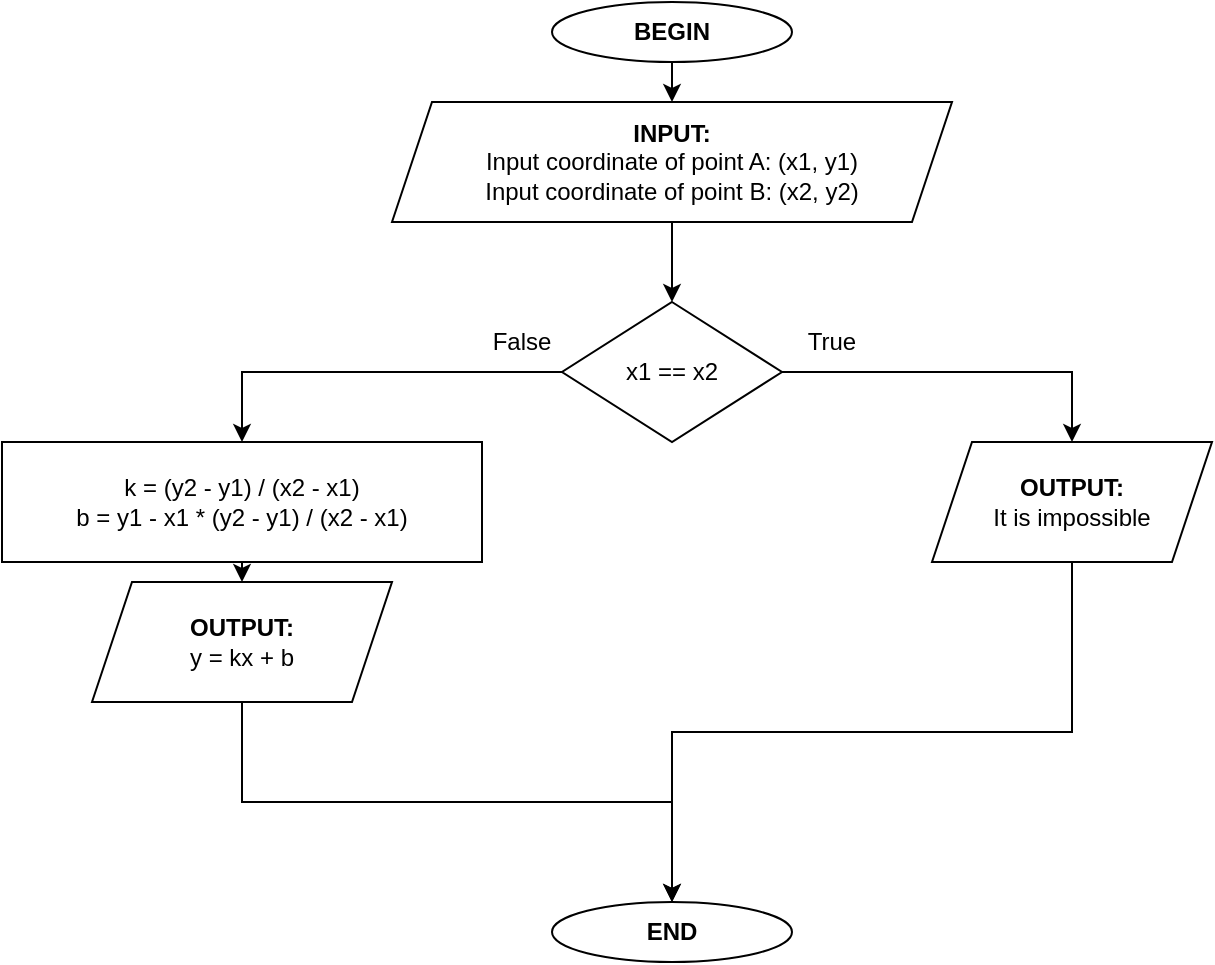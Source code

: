 <mxfile version="14.2.3" type="device"><diagram id="KHRKj2zQgYWjBzI4OBOj" name="Page-1"><mxGraphModel dx="813" dy="519" grid="1" gridSize="10" guides="1" tooltips="1" connect="1" arrows="1" fold="1" page="1" pageScale="1" pageWidth="827" pageHeight="1169" math="0" shadow="0"><root><mxCell id="0"/><mxCell id="1" parent="0"/><mxCell id="ZxuW76iGfERspmInr581-4" style="edgeStyle=orthogonalEdgeStyle;rounded=0;orthogonalLoop=1;jettySize=auto;html=1;exitX=0.5;exitY=1;exitDx=0;exitDy=0;entryX=0.5;entryY=0;entryDx=0;entryDy=0;" parent="1" source="ZxuW76iGfERspmInr581-1" target="ZxuW76iGfERspmInr581-3" edge="1"><mxGeometry relative="1" as="geometry"/></mxCell><mxCell id="ZxuW76iGfERspmInr581-1" value="&lt;b&gt;BEGIN&lt;/b&gt;" style="ellipse;whiteSpace=wrap;html=1;" parent="1" vertex="1"><mxGeometry x="320" y="20" width="120" height="30" as="geometry"/></mxCell><mxCell id="ZxuW76iGfERspmInr581-2" value="&lt;b&gt;END&lt;/b&gt;" style="ellipse;whiteSpace=wrap;html=1;" parent="1" vertex="1"><mxGeometry x="320" y="470.0" width="120" height="30" as="geometry"/></mxCell><mxCell id="GZ0vKQrOe1O-G4VHkkhG-11" style="edgeStyle=orthogonalEdgeStyle;rounded=0;orthogonalLoop=1;jettySize=auto;html=1;exitX=0.5;exitY=1;exitDx=0;exitDy=0;entryX=0.5;entryY=0;entryDx=0;entryDy=0;" edge="1" parent="1" source="ZxuW76iGfERspmInr581-3" target="GZ0vKQrOe1O-G4VHkkhG-6"><mxGeometry relative="1" as="geometry"/></mxCell><mxCell id="ZxuW76iGfERspmInr581-3" value="&lt;b&gt;INPUT:&lt;/b&gt;&lt;br&gt;Input coordinate of point A: (x1, y1)&lt;br&gt;Input coordinate of point B: (x2, y2)" style="shape=parallelogram;perimeter=parallelogramPerimeter;whiteSpace=wrap;html=1;fixedSize=1;" parent="1" vertex="1"><mxGeometry x="240" y="70" width="280" height="60" as="geometry"/></mxCell><mxCell id="GZ0vKQrOe1O-G4VHkkhG-15" style="edgeStyle=orthogonalEdgeStyle;rounded=0;orthogonalLoop=1;jettySize=auto;html=1;exitX=0.5;exitY=1;exitDx=0;exitDy=0;entryX=0.5;entryY=0;entryDx=0;entryDy=0;" edge="1" parent="1" source="ZxuW76iGfERspmInr581-5" target="ZxuW76iGfERspmInr581-7"><mxGeometry relative="1" as="geometry"/></mxCell><mxCell id="ZxuW76iGfERspmInr581-5" value="k = (y2 - y1) / (x2 - x1)&lt;br&gt;b = y1 - x1 * (y2 - y1) / (x2 - x1)" style="rounded=0;whiteSpace=wrap;html=1;" parent="1" vertex="1"><mxGeometry x="45" y="240" width="240" height="60" as="geometry"/></mxCell><mxCell id="ZxuW76iGfERspmInr581-9" style="edgeStyle=orthogonalEdgeStyle;rounded=0;orthogonalLoop=1;jettySize=auto;html=1;exitX=0.5;exitY=1;exitDx=0;exitDy=0;entryX=0.5;entryY=0;entryDx=0;entryDy=0;" parent="1" source="ZxuW76iGfERspmInr581-7" target="ZxuW76iGfERspmInr581-2" edge="1"><mxGeometry relative="1" as="geometry"/></mxCell><mxCell id="ZxuW76iGfERspmInr581-7" value="&lt;b&gt;OUTPUT:&lt;/b&gt;&lt;br&gt;y = kx + b" style="shape=parallelogram;perimeter=parallelogramPerimeter;whiteSpace=wrap;html=1;fixedSize=1;" parent="1" vertex="1"><mxGeometry x="90" y="310" width="150" height="60" as="geometry"/></mxCell><mxCell id="GZ0vKQrOe1O-G4VHkkhG-13" style="edgeStyle=orthogonalEdgeStyle;rounded=0;orthogonalLoop=1;jettySize=auto;html=1;entryX=0.5;entryY=0;entryDx=0;entryDy=0;" edge="1" parent="1" source="GZ0vKQrOe1O-G4VHkkhG-6" target="GZ0vKQrOe1O-G4VHkkhG-12"><mxGeometry relative="1" as="geometry"/></mxCell><mxCell id="GZ0vKQrOe1O-G4VHkkhG-14" style="edgeStyle=orthogonalEdgeStyle;rounded=0;orthogonalLoop=1;jettySize=auto;html=1;entryX=0.5;entryY=0;entryDx=0;entryDy=0;" edge="1" parent="1" source="GZ0vKQrOe1O-G4VHkkhG-6" target="ZxuW76iGfERspmInr581-5"><mxGeometry relative="1" as="geometry"/></mxCell><mxCell id="GZ0vKQrOe1O-G4VHkkhG-6" value="x1 == x2" style="rhombus;whiteSpace=wrap;html=1;" vertex="1" parent="1"><mxGeometry x="325" y="170" width="110" height="70" as="geometry"/></mxCell><mxCell id="GZ0vKQrOe1O-G4VHkkhG-7" value="False" style="text;html=1;strokeColor=none;fillColor=none;align=center;verticalAlign=middle;whiteSpace=wrap;rounded=0;" vertex="1" parent="1"><mxGeometry x="285" y="180" width="40" height="20" as="geometry"/></mxCell><mxCell id="GZ0vKQrOe1O-G4VHkkhG-8" value="True" style="text;html=1;strokeColor=none;fillColor=none;align=center;verticalAlign=middle;whiteSpace=wrap;rounded=0;" vertex="1" parent="1"><mxGeometry x="440" y="180" width="40" height="20" as="geometry"/></mxCell><mxCell id="GZ0vKQrOe1O-G4VHkkhG-16" style="edgeStyle=orthogonalEdgeStyle;rounded=0;orthogonalLoop=1;jettySize=auto;html=1;exitX=0.5;exitY=1;exitDx=0;exitDy=0;entryX=0.5;entryY=0;entryDx=0;entryDy=0;" edge="1" parent="1" source="GZ0vKQrOe1O-G4VHkkhG-12" target="ZxuW76iGfERspmInr581-2"><mxGeometry relative="1" as="geometry"/></mxCell><mxCell id="GZ0vKQrOe1O-G4VHkkhG-12" value="&lt;b&gt;OUTPUT:&lt;/b&gt;&lt;br&gt;It is impossible" style="shape=parallelogram;perimeter=parallelogramPerimeter;whiteSpace=wrap;html=1;fixedSize=1;" vertex="1" parent="1"><mxGeometry x="510" y="240.0" width="140" height="60" as="geometry"/></mxCell></root></mxGraphModel></diagram></mxfile>